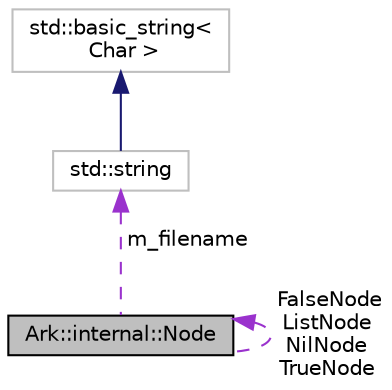 digraph "Ark::internal::Node"
{
 // INTERACTIVE_SVG=YES
 // LATEX_PDF_SIZE
  edge [fontname="Helvetica",fontsize="10",labelfontname="Helvetica",labelfontsize="10"];
  node [fontname="Helvetica",fontsize="10",shape=record];
  Node1 [label="Ark::internal::Node",height=0.2,width=0.4,color="black", fillcolor="grey75", style="filled", fontcolor="black",tooltip="A node of an Abstract Syntax Tree for ArkScript."];
  Node1 -> Node1 [dir="back",color="darkorchid3",fontsize="10",style="dashed",label=" FalseNode\nListNode\nNilNode\nTrueNode" ,fontname="Helvetica"];
  Node2 -> Node1 [dir="back",color="darkorchid3",fontsize="10",style="dashed",label=" m_filename" ,fontname="Helvetica"];
  Node2 [label="std::string",height=0.2,width=0.4,color="grey75", fillcolor="white", style="filled",tooltip=" "];
  Node3 -> Node2 [dir="back",color="midnightblue",fontsize="10",style="solid",fontname="Helvetica"];
  Node3 [label="std::basic_string\<\l Char \>",height=0.2,width=0.4,color="grey75", fillcolor="white", style="filled",tooltip=" "];
}

